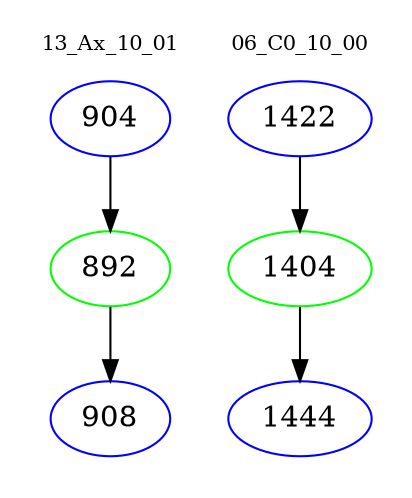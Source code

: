 digraph{
subgraph cluster_0 {
color = white
label = "13_Ax_10_01";
fontsize=10;
T0_904 [label="904", color="blue"]
T0_904 -> T0_892 [color="black"]
T0_892 [label="892", color="green"]
T0_892 -> T0_908 [color="black"]
T0_908 [label="908", color="blue"]
}
subgraph cluster_1 {
color = white
label = "06_C0_10_00";
fontsize=10;
T1_1422 [label="1422", color="blue"]
T1_1422 -> T1_1404 [color="black"]
T1_1404 [label="1404", color="green"]
T1_1404 -> T1_1444 [color="black"]
T1_1444 [label="1444", color="blue"]
}
}
